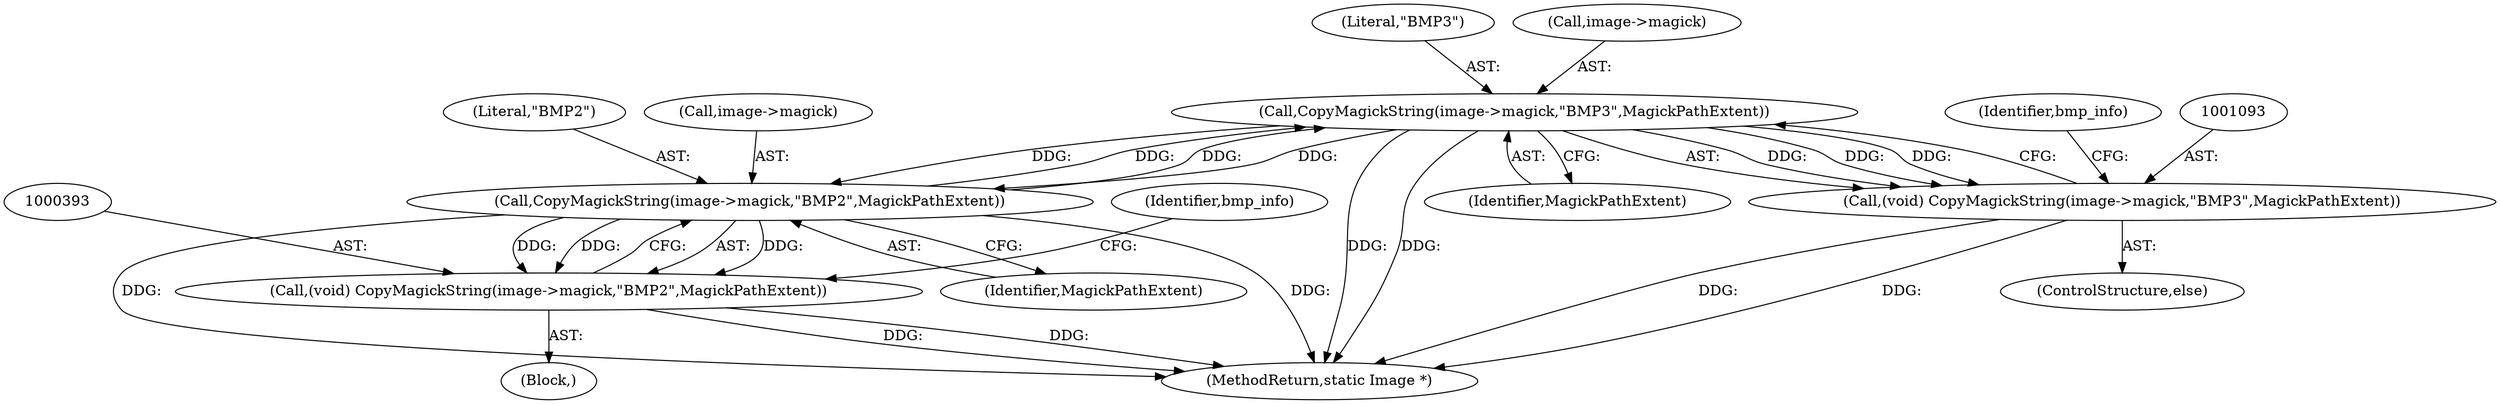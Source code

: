 digraph "0_ImageMagick_db0add932fb850d762b02604ca3053b7d7ab6deb@pointer" {
"1001094" [label="(Call,CopyMagickString(image->magick,\"BMP3\",MagickPathExtent))"];
"1000394" [label="(Call,CopyMagickString(image->magick,\"BMP2\",MagickPathExtent))"];
"1001094" [label="(Call,CopyMagickString(image->magick,\"BMP3\",MagickPathExtent))"];
"1000392" [label="(Call,(void) CopyMagickString(image->magick,\"BMP2\",MagickPathExtent))"];
"1001092" [label="(Call,(void) CopyMagickString(image->magick,\"BMP3\",MagickPathExtent))"];
"1001092" [label="(Call,(void) CopyMagickString(image->magick,\"BMP3\",MagickPathExtent))"];
"1001094" [label="(Call,CopyMagickString(image->magick,\"BMP3\",MagickPathExtent))"];
"1000398" [label="(Literal,\"BMP2\")"];
"1000402" [label="(Identifier,bmp_info)"];
"1003945" [label="(MethodReturn,static Image *)"];
"1000391" [label="(Block,)"];
"1001091" [label="(ControlStructure,else)"];
"1000395" [label="(Call,image->magick)"];
"1000394" [label="(Call,CopyMagickString(image->magick,\"BMP2\",MagickPathExtent))"];
"1001099" [label="(Identifier,MagickPathExtent)"];
"1000399" [label="(Identifier,MagickPathExtent)"];
"1001098" [label="(Literal,\"BMP3\")"];
"1000392" [label="(Call,(void) CopyMagickString(image->magick,\"BMP2\",MagickPathExtent))"];
"1001095" [label="(Call,image->magick)"];
"1001103" [label="(Identifier,bmp_info)"];
"1001094" -> "1001092"  [label="AST: "];
"1001094" -> "1001099"  [label="CFG: "];
"1001095" -> "1001094"  [label="AST: "];
"1001098" -> "1001094"  [label="AST: "];
"1001099" -> "1001094"  [label="AST: "];
"1001092" -> "1001094"  [label="CFG: "];
"1001094" -> "1003945"  [label="DDG: "];
"1001094" -> "1003945"  [label="DDG: "];
"1001094" -> "1000394"  [label="DDG: "];
"1001094" -> "1000394"  [label="DDG: "];
"1001094" -> "1001092"  [label="DDG: "];
"1001094" -> "1001092"  [label="DDG: "];
"1001094" -> "1001092"  [label="DDG: "];
"1000394" -> "1001094"  [label="DDG: "];
"1000394" -> "1001094"  [label="DDG: "];
"1000394" -> "1000392"  [label="AST: "];
"1000394" -> "1000399"  [label="CFG: "];
"1000395" -> "1000394"  [label="AST: "];
"1000398" -> "1000394"  [label="AST: "];
"1000399" -> "1000394"  [label="AST: "];
"1000392" -> "1000394"  [label="CFG: "];
"1000394" -> "1003945"  [label="DDG: "];
"1000394" -> "1003945"  [label="DDG: "];
"1000394" -> "1000392"  [label="DDG: "];
"1000394" -> "1000392"  [label="DDG: "];
"1000394" -> "1000392"  [label="DDG: "];
"1000392" -> "1000391"  [label="AST: "];
"1000393" -> "1000392"  [label="AST: "];
"1000402" -> "1000392"  [label="CFG: "];
"1000392" -> "1003945"  [label="DDG: "];
"1000392" -> "1003945"  [label="DDG: "];
"1001092" -> "1001091"  [label="AST: "];
"1001093" -> "1001092"  [label="AST: "];
"1001103" -> "1001092"  [label="CFG: "];
"1001092" -> "1003945"  [label="DDG: "];
"1001092" -> "1003945"  [label="DDG: "];
}

